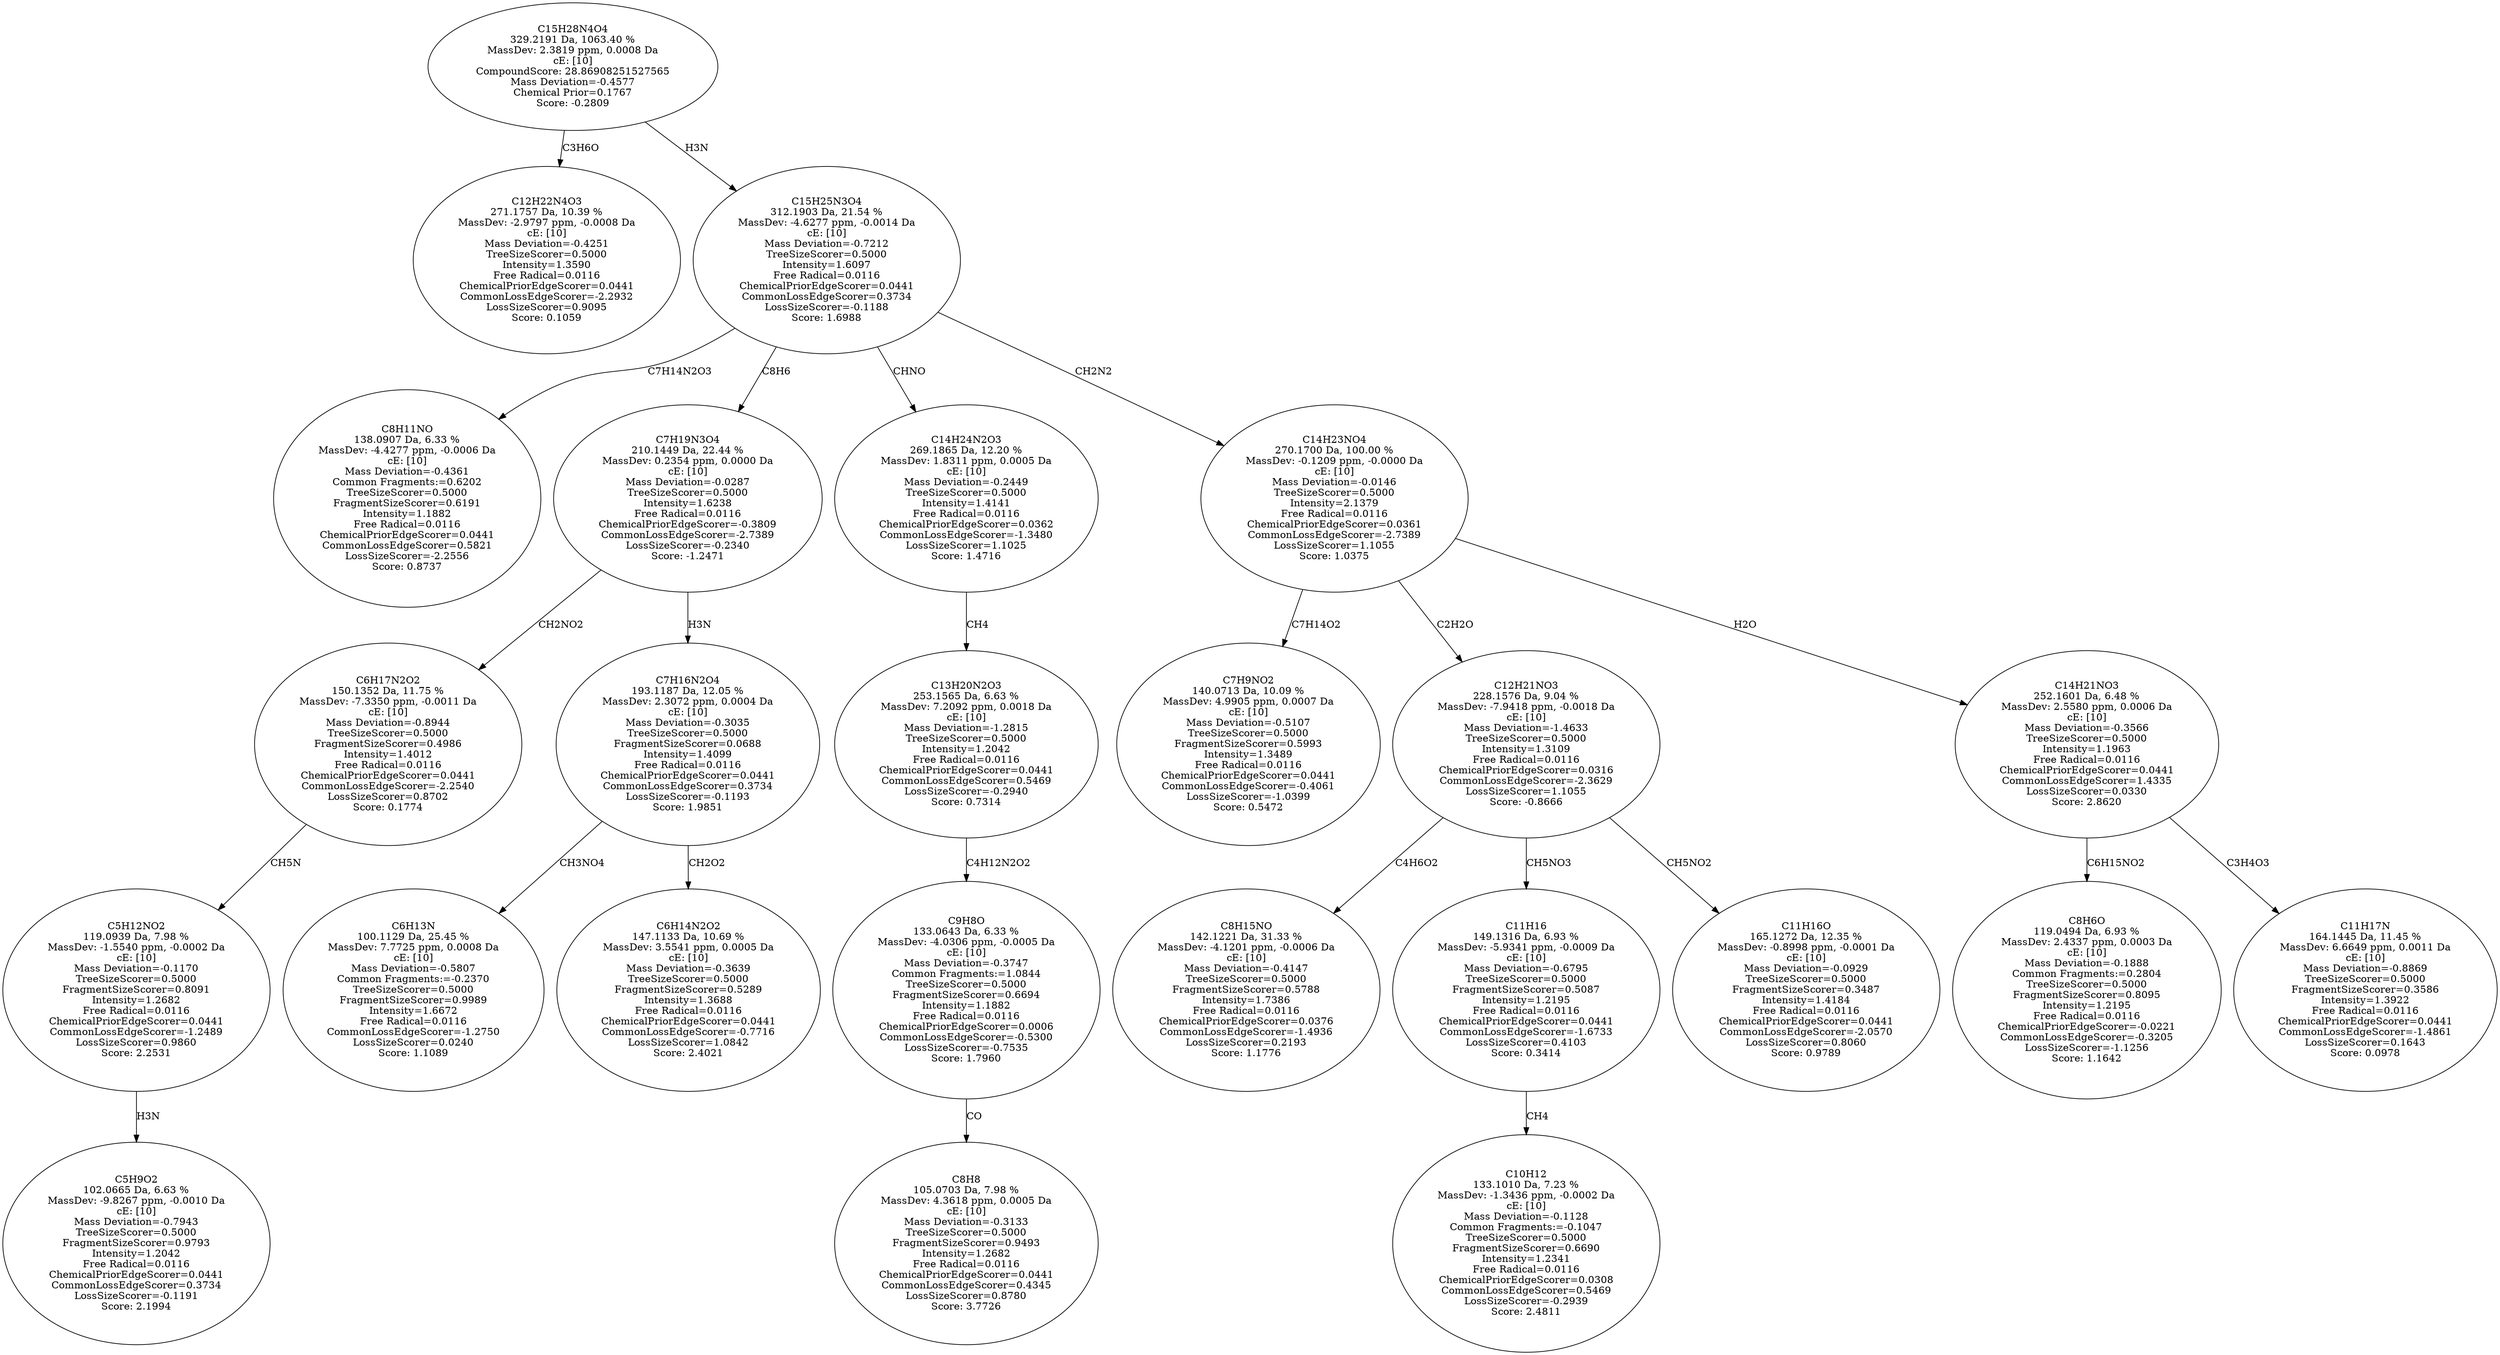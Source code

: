 strict digraph {
v1 [label="C12H22N4O3\n271.1757 Da, 10.39 %\nMassDev: -2.9797 ppm, -0.0008 Da\ncE: [10]\nMass Deviation=-0.4251\nTreeSizeScorer=0.5000\nIntensity=1.3590\nFree Radical=0.0116\nChemicalPriorEdgeScorer=0.0441\nCommonLossEdgeScorer=-2.2932\nLossSizeScorer=0.9095\nScore: 0.1059"];
v2 [label="C8H11NO\n138.0907 Da, 6.33 %\nMassDev: -4.4277 ppm, -0.0006 Da\ncE: [10]\nMass Deviation=-0.4361\nCommon Fragments:=0.6202\nTreeSizeScorer=0.5000\nFragmentSizeScorer=0.6191\nIntensity=1.1882\nFree Radical=0.0116\nChemicalPriorEdgeScorer=0.0441\nCommonLossEdgeScorer=0.5821\nLossSizeScorer=-2.2556\nScore: 0.8737"];
v3 [label="C5H9O2\n102.0665 Da, 6.63 %\nMassDev: -9.8267 ppm, -0.0010 Da\ncE: [10]\nMass Deviation=-0.7943\nTreeSizeScorer=0.5000\nFragmentSizeScorer=0.9793\nIntensity=1.2042\nFree Radical=0.0116\nChemicalPriorEdgeScorer=0.0441\nCommonLossEdgeScorer=0.3734\nLossSizeScorer=-0.1191\nScore: 2.1994"];
v4 [label="C5H12NO2\n119.0939 Da, 7.98 %\nMassDev: -1.5540 ppm, -0.0002 Da\ncE: [10]\nMass Deviation=-0.1170\nTreeSizeScorer=0.5000\nFragmentSizeScorer=0.8091\nIntensity=1.2682\nFree Radical=0.0116\nChemicalPriorEdgeScorer=0.0441\nCommonLossEdgeScorer=-1.2489\nLossSizeScorer=0.9860\nScore: 2.2531"];
v5 [label="C6H17N2O2\n150.1352 Da, 11.75 %\nMassDev: -7.3350 ppm, -0.0011 Da\ncE: [10]\nMass Deviation=-0.8944\nTreeSizeScorer=0.5000\nFragmentSizeScorer=0.4986\nIntensity=1.4012\nFree Radical=0.0116\nChemicalPriorEdgeScorer=0.0441\nCommonLossEdgeScorer=-2.2540\nLossSizeScorer=0.8702\nScore: 0.1774"];
v6 [label="C6H13N\n100.1129 Da, 25.45 %\nMassDev: 7.7725 ppm, 0.0008 Da\ncE: [10]\nMass Deviation=-0.5807\nCommon Fragments:=-0.2370\nTreeSizeScorer=0.5000\nFragmentSizeScorer=0.9989\nIntensity=1.6672\nFree Radical=0.0116\nCommonLossEdgeScorer=-1.2750\nLossSizeScorer=0.0240\nScore: 1.1089"];
v7 [label="C6H14N2O2\n147.1133 Da, 10.69 %\nMassDev: 3.5541 ppm, 0.0005 Da\ncE: [10]\nMass Deviation=-0.3639\nTreeSizeScorer=0.5000\nFragmentSizeScorer=0.5289\nIntensity=1.3688\nFree Radical=0.0116\nChemicalPriorEdgeScorer=0.0441\nCommonLossEdgeScorer=-0.7716\nLossSizeScorer=1.0842\nScore: 2.4021"];
v8 [label="C7H16N2O4\n193.1187 Da, 12.05 %\nMassDev: 2.3072 ppm, 0.0004 Da\ncE: [10]\nMass Deviation=-0.3035\nTreeSizeScorer=0.5000\nFragmentSizeScorer=0.0688\nIntensity=1.4099\nFree Radical=0.0116\nChemicalPriorEdgeScorer=0.0441\nCommonLossEdgeScorer=0.3734\nLossSizeScorer=-0.1193\nScore: 1.9851"];
v9 [label="C7H19N3O4\n210.1449 Da, 22.44 %\nMassDev: 0.2354 ppm, 0.0000 Da\ncE: [10]\nMass Deviation=-0.0287\nTreeSizeScorer=0.5000\nIntensity=1.6238\nFree Radical=0.0116\nChemicalPriorEdgeScorer=-0.3809\nCommonLossEdgeScorer=-2.7389\nLossSizeScorer=-0.2340\nScore: -1.2471"];
v10 [label="C8H8\n105.0703 Da, 7.98 %\nMassDev: 4.3618 ppm, 0.0005 Da\ncE: [10]\nMass Deviation=-0.3133\nTreeSizeScorer=0.5000\nFragmentSizeScorer=0.9493\nIntensity=1.2682\nFree Radical=0.0116\nChemicalPriorEdgeScorer=0.0441\nCommonLossEdgeScorer=0.4345\nLossSizeScorer=0.8780\nScore: 3.7726"];
v11 [label="C9H8O\n133.0643 Da, 6.33 %\nMassDev: -4.0306 ppm, -0.0005 Da\ncE: [10]\nMass Deviation=-0.3747\nCommon Fragments:=1.0844\nTreeSizeScorer=0.5000\nFragmentSizeScorer=0.6694\nIntensity=1.1882\nFree Radical=0.0116\nChemicalPriorEdgeScorer=0.0006\nCommonLossEdgeScorer=-0.5300\nLossSizeScorer=-0.7535\nScore: 1.7960"];
v12 [label="C13H20N2O3\n253.1565 Da, 6.63 %\nMassDev: 7.2092 ppm, 0.0018 Da\ncE: [10]\nMass Deviation=-1.2815\nTreeSizeScorer=0.5000\nIntensity=1.2042\nFree Radical=0.0116\nChemicalPriorEdgeScorer=0.0441\nCommonLossEdgeScorer=0.5469\nLossSizeScorer=-0.2940\nScore: 0.7314"];
v13 [label="C14H24N2O3\n269.1865 Da, 12.20 %\nMassDev: 1.8311 ppm, 0.0005 Da\ncE: [10]\nMass Deviation=-0.2449\nTreeSizeScorer=0.5000\nIntensity=1.4141\nFree Radical=0.0116\nChemicalPriorEdgeScorer=0.0362\nCommonLossEdgeScorer=-1.3480\nLossSizeScorer=1.1025\nScore: 1.4716"];
v14 [label="C7H9NO2\n140.0713 Da, 10.09 %\nMassDev: 4.9905 ppm, 0.0007 Da\ncE: [10]\nMass Deviation=-0.5107\nTreeSizeScorer=0.5000\nFragmentSizeScorer=0.5993\nIntensity=1.3489\nFree Radical=0.0116\nChemicalPriorEdgeScorer=0.0441\nCommonLossEdgeScorer=-0.4061\nLossSizeScorer=-1.0399\nScore: 0.5472"];
v15 [label="C8H15NO\n142.1221 Da, 31.33 %\nMassDev: -4.1201 ppm, -0.0006 Da\ncE: [10]\nMass Deviation=-0.4147\nTreeSizeScorer=0.5000\nFragmentSizeScorer=0.5788\nIntensity=1.7386\nFree Radical=0.0116\nChemicalPriorEdgeScorer=0.0376\nCommonLossEdgeScorer=-1.4936\nLossSizeScorer=0.2193\nScore: 1.1776"];
v16 [label="C10H12\n133.1010 Da, 7.23 %\nMassDev: -1.3436 ppm, -0.0002 Da\ncE: [10]\nMass Deviation=-0.1128\nCommon Fragments:=-0.1047\nTreeSizeScorer=0.5000\nFragmentSizeScorer=0.6690\nIntensity=1.2341\nFree Radical=0.0116\nChemicalPriorEdgeScorer=0.0308\nCommonLossEdgeScorer=0.5469\nLossSizeScorer=-0.2939\nScore: 2.4811"];
v17 [label="C11H16\n149.1316 Da, 6.93 %\nMassDev: -5.9341 ppm, -0.0009 Da\ncE: [10]\nMass Deviation=-0.6795\nTreeSizeScorer=0.5000\nFragmentSizeScorer=0.5087\nIntensity=1.2195\nFree Radical=0.0116\nChemicalPriorEdgeScorer=0.0441\nCommonLossEdgeScorer=-1.6733\nLossSizeScorer=0.4103\nScore: 0.3414"];
v18 [label="C11H16O\n165.1272 Da, 12.35 %\nMassDev: -0.8998 ppm, -0.0001 Da\ncE: [10]\nMass Deviation=-0.0929\nTreeSizeScorer=0.5000\nFragmentSizeScorer=0.3487\nIntensity=1.4184\nFree Radical=0.0116\nChemicalPriorEdgeScorer=0.0441\nCommonLossEdgeScorer=-2.0570\nLossSizeScorer=0.8060\nScore: 0.9789"];
v19 [label="C12H21NO3\n228.1576 Da, 9.04 %\nMassDev: -7.9418 ppm, -0.0018 Da\ncE: [10]\nMass Deviation=-1.4633\nTreeSizeScorer=0.5000\nIntensity=1.3109\nFree Radical=0.0116\nChemicalPriorEdgeScorer=0.0316\nCommonLossEdgeScorer=-2.3629\nLossSizeScorer=1.1055\nScore: -0.8666"];
v20 [label="C8H6O\n119.0494 Da, 6.93 %\nMassDev: 2.4337 ppm, 0.0003 Da\ncE: [10]\nMass Deviation=-0.1888\nCommon Fragments:=0.2804\nTreeSizeScorer=0.5000\nFragmentSizeScorer=0.8095\nIntensity=1.2195\nFree Radical=0.0116\nChemicalPriorEdgeScorer=-0.0221\nCommonLossEdgeScorer=-0.3205\nLossSizeScorer=-1.1256\nScore: 1.1642"];
v21 [label="C11H17N\n164.1445 Da, 11.45 %\nMassDev: 6.6649 ppm, 0.0011 Da\ncE: [10]\nMass Deviation=-0.8869\nTreeSizeScorer=0.5000\nFragmentSizeScorer=0.3586\nIntensity=1.3922\nFree Radical=0.0116\nChemicalPriorEdgeScorer=0.0441\nCommonLossEdgeScorer=-1.4861\nLossSizeScorer=0.1643\nScore: 0.0978"];
v22 [label="C14H21NO3\n252.1601 Da, 6.48 %\nMassDev: 2.5580 ppm, 0.0006 Da\ncE: [10]\nMass Deviation=-0.3566\nTreeSizeScorer=0.5000\nIntensity=1.1963\nFree Radical=0.0116\nChemicalPriorEdgeScorer=0.0441\nCommonLossEdgeScorer=1.4335\nLossSizeScorer=0.0330\nScore: 2.8620"];
v23 [label="C14H23NO4\n270.1700 Da, 100.00 %\nMassDev: -0.1209 ppm, -0.0000 Da\ncE: [10]\nMass Deviation=-0.0146\nTreeSizeScorer=0.5000\nIntensity=2.1379\nFree Radical=0.0116\nChemicalPriorEdgeScorer=0.0361\nCommonLossEdgeScorer=-2.7389\nLossSizeScorer=1.1055\nScore: 1.0375"];
v24 [label="C15H25N3O4\n312.1903 Da, 21.54 %\nMassDev: -4.6277 ppm, -0.0014 Da\ncE: [10]\nMass Deviation=-0.7212\nTreeSizeScorer=0.5000\nIntensity=1.6097\nFree Radical=0.0116\nChemicalPriorEdgeScorer=0.0441\nCommonLossEdgeScorer=0.3734\nLossSizeScorer=-0.1188\nScore: 1.6988"];
v25 [label="C15H28N4O4\n329.2191 Da, 1063.40 %\nMassDev: 2.3819 ppm, 0.0008 Da\ncE: [10]\nCompoundScore: 28.86908251527565\nMass Deviation=-0.4577\nChemical Prior=0.1767\nScore: -0.2809"];
v25 -> v1 [label="C3H6O"];
v24 -> v2 [label="C7H14N2O3"];
v4 -> v3 [label="H3N"];
v5 -> v4 [label="CH5N"];
v9 -> v5 [label="CH2NO2"];
v8 -> v6 [label="CH3NO4"];
v8 -> v7 [label="CH2O2"];
v9 -> v8 [label="H3N"];
v24 -> v9 [label="C8H6"];
v11 -> v10 [label="CO"];
v12 -> v11 [label="C4H12N2O2"];
v13 -> v12 [label="CH4"];
v24 -> v13 [label="CHNO"];
v23 -> v14 [label="C7H14O2"];
v19 -> v15 [label="C4H6O2"];
v17 -> v16 [label="CH4"];
v19 -> v17 [label="CH5NO3"];
v19 -> v18 [label="CH5NO2"];
v23 -> v19 [label="C2H2O"];
v22 -> v20 [label="C6H15NO2"];
v22 -> v21 [label="C3H4O3"];
v23 -> v22 [label="H2O"];
v24 -> v23 [label="CH2N2"];
v25 -> v24 [label="H3N"];
}